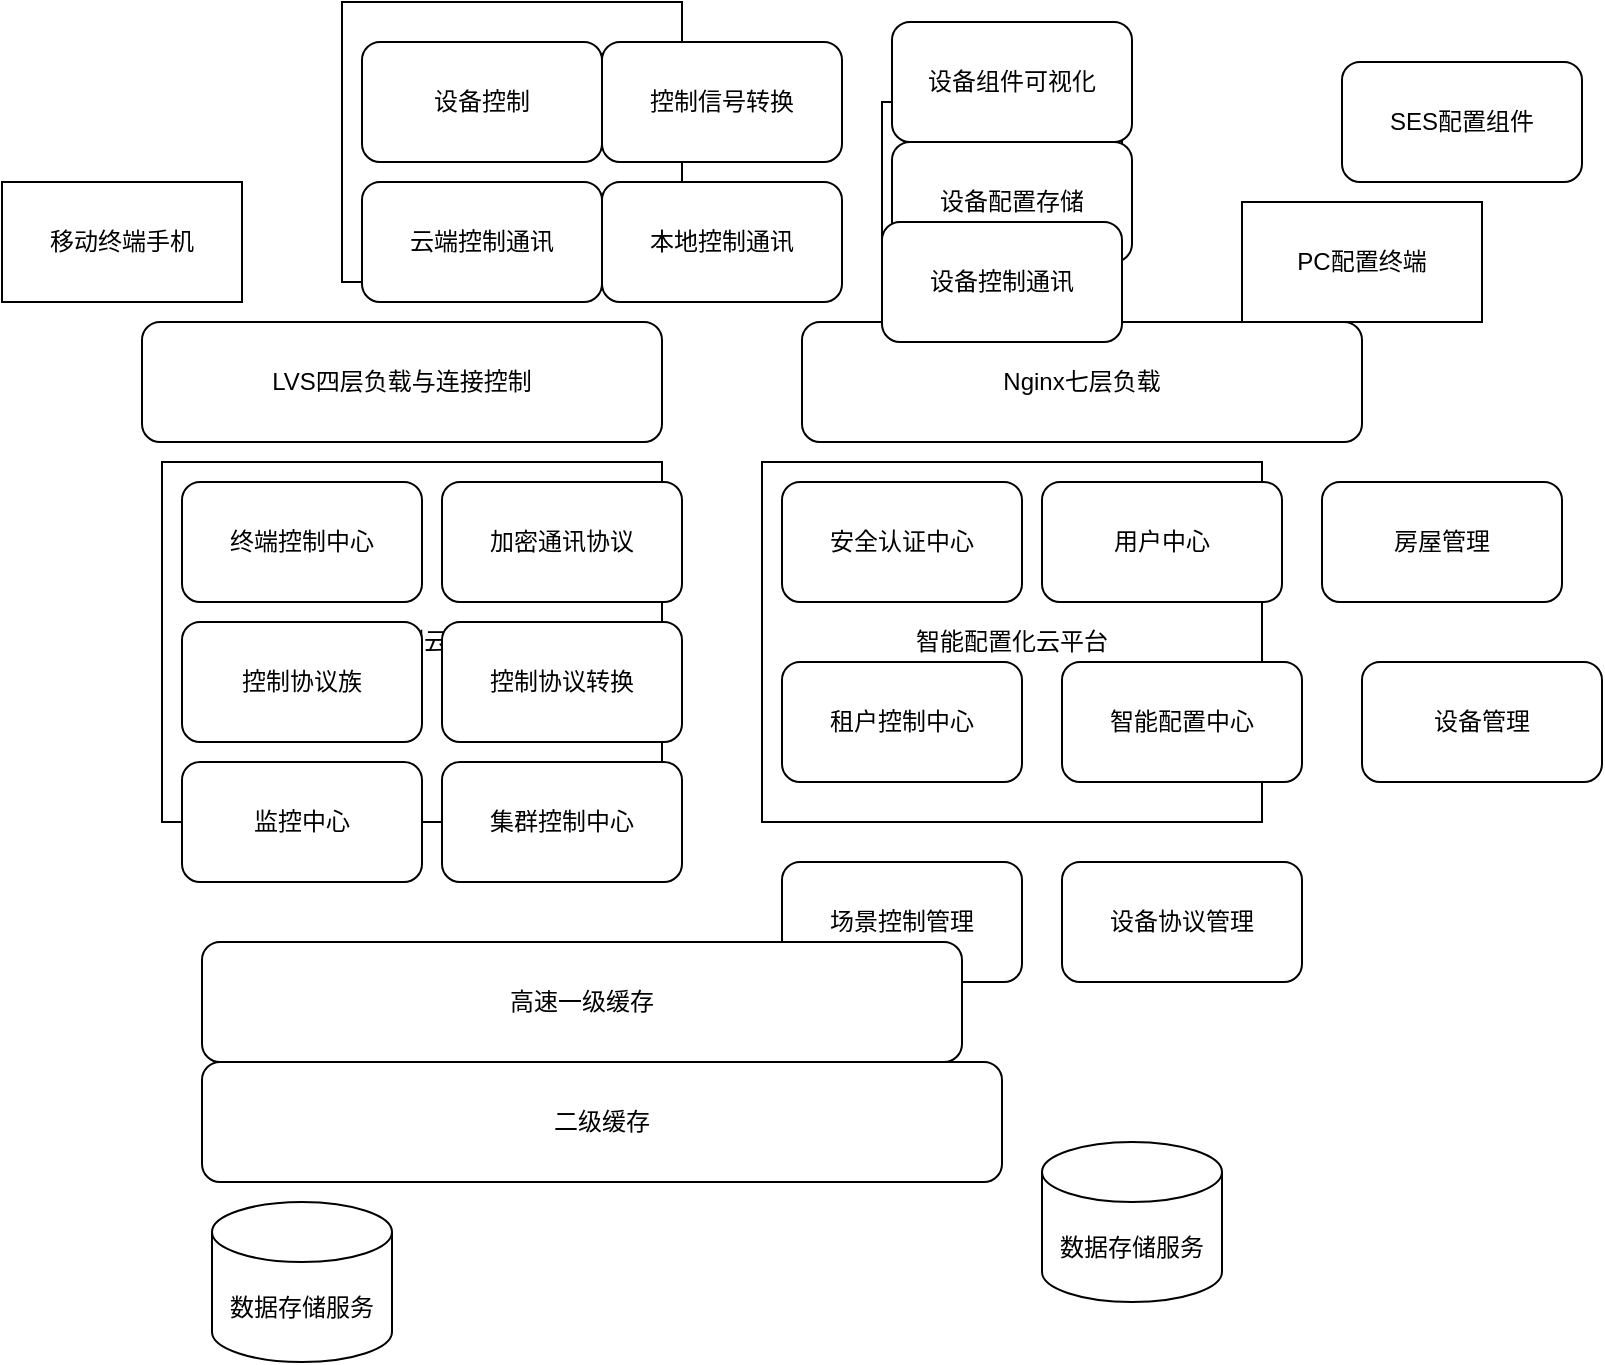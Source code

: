 <mxfile version="16.6.6" type="github">
  <diagram id="1_TYKOrEbgObRacJn4iA" name="Page-1">
    <mxGraphModel dx="946" dy="1790" grid="1" gridSize="10" guides="1" tooltips="1" connect="1" arrows="1" fold="1" page="1" pageScale="1" pageWidth="827" pageHeight="1169" math="0" shadow="0">
      <root>
        <mxCell id="0" />
        <mxCell id="1" parent="0" />
        <mxCell id="QD5GBtbCfy66Qi_0RQ-Y-1" value="智能配置化云平台" style="rounded=0;whiteSpace=wrap;html=1;" vertex="1" parent="1">
          <mxGeometry x="530" y="190" width="250" height="180" as="geometry" />
        </mxCell>
        <mxCell id="QD5GBtbCfy66Qi_0RQ-Y-2" value="智能控制云平台" style="rounded=0;whiteSpace=wrap;html=1;" vertex="1" parent="1">
          <mxGeometry x="230" y="190" width="250" height="180" as="geometry" />
        </mxCell>
        <mxCell id="QD5GBtbCfy66Qi_0RQ-Y-3" value="控制终端大屏" style="rounded=0;whiteSpace=wrap;html=1;" vertex="1" parent="1">
          <mxGeometry x="590" y="10" width="120" height="100" as="geometry" />
        </mxCell>
        <mxCell id="QD5GBtbCfy66Qi_0RQ-Y-4" value="智慧网关" style="rounded=0;whiteSpace=wrap;html=1;" vertex="1" parent="1">
          <mxGeometry x="320" y="-40" width="170" height="140" as="geometry" />
        </mxCell>
        <mxCell id="QD5GBtbCfy66Qi_0RQ-Y-5" value="移动终端手机" style="rounded=0;whiteSpace=wrap;html=1;" vertex="1" parent="1">
          <mxGeometry x="150" y="50" width="120" height="60" as="geometry" />
        </mxCell>
        <mxCell id="QD5GBtbCfy66Qi_0RQ-Y-6" value="PC配置终端" style="rounded=0;whiteSpace=wrap;html=1;" vertex="1" parent="1">
          <mxGeometry x="770" y="60" width="120" height="60" as="geometry" />
        </mxCell>
        <mxCell id="QD5GBtbCfy66Qi_0RQ-Y-7" value="安全认证中心" style="rounded=1;whiteSpace=wrap;html=1;" vertex="1" parent="1">
          <mxGeometry x="540" y="200" width="120" height="60" as="geometry" />
        </mxCell>
        <mxCell id="QD5GBtbCfy66Qi_0RQ-Y-8" value="用户中心" style="rounded=1;whiteSpace=wrap;html=1;" vertex="1" parent="1">
          <mxGeometry x="670" y="200" width="120" height="60" as="geometry" />
        </mxCell>
        <mxCell id="QD5GBtbCfy66Qi_0RQ-Y-9" value="租户控制中心" style="rounded=1;whiteSpace=wrap;html=1;" vertex="1" parent="1">
          <mxGeometry x="540" y="290" width="120" height="60" as="geometry" />
        </mxCell>
        <mxCell id="QD5GBtbCfy66Qi_0RQ-Y-10" value="房屋管理" style="rounded=1;whiteSpace=wrap;html=1;" vertex="1" parent="1">
          <mxGeometry x="810" y="200" width="120" height="60" as="geometry" />
        </mxCell>
        <mxCell id="QD5GBtbCfy66Qi_0RQ-Y-11" value="场景控制管理" style="rounded=1;whiteSpace=wrap;html=1;" vertex="1" parent="1">
          <mxGeometry x="540" y="390" width="120" height="60" as="geometry" />
        </mxCell>
        <mxCell id="QD5GBtbCfy66Qi_0RQ-Y-12" value="设备管理" style="rounded=1;whiteSpace=wrap;html=1;" vertex="1" parent="1">
          <mxGeometry x="830" y="290" width="120" height="60" as="geometry" />
        </mxCell>
        <mxCell id="QD5GBtbCfy66Qi_0RQ-Y-13" value="智能配置中心" style="rounded=1;whiteSpace=wrap;html=1;" vertex="1" parent="1">
          <mxGeometry x="680" y="290" width="120" height="60" as="geometry" />
        </mxCell>
        <mxCell id="QD5GBtbCfy66Qi_0RQ-Y-14" value="设备协议管理" style="rounded=1;whiteSpace=wrap;html=1;" vertex="1" parent="1">
          <mxGeometry x="680" y="390" width="120" height="60" as="geometry" />
        </mxCell>
        <mxCell id="QD5GBtbCfy66Qi_0RQ-Y-15" value="终端控制中心" style="rounded=1;whiteSpace=wrap;html=1;" vertex="1" parent="1">
          <mxGeometry x="240" y="200" width="120" height="60" as="geometry" />
        </mxCell>
        <mxCell id="QD5GBtbCfy66Qi_0RQ-Y-16" value="加密通讯协议" style="rounded=1;whiteSpace=wrap;html=1;" vertex="1" parent="1">
          <mxGeometry x="370" y="200" width="120" height="60" as="geometry" />
        </mxCell>
        <mxCell id="QD5GBtbCfy66Qi_0RQ-Y-17" value="控制协议族" style="rounded=1;whiteSpace=wrap;html=1;" vertex="1" parent="1">
          <mxGeometry x="240" y="270" width="120" height="60" as="geometry" />
        </mxCell>
        <mxCell id="QD5GBtbCfy66Qi_0RQ-Y-18" value="集群控制中心" style="rounded=1;whiteSpace=wrap;html=1;" vertex="1" parent="1">
          <mxGeometry x="370" y="340" width="120" height="60" as="geometry" />
        </mxCell>
        <mxCell id="QD5GBtbCfy66Qi_0RQ-Y-19" value="监控中心" style="rounded=1;whiteSpace=wrap;html=1;" vertex="1" parent="1">
          <mxGeometry x="240" y="340" width="120" height="60" as="geometry" />
        </mxCell>
        <mxCell id="QD5GBtbCfy66Qi_0RQ-Y-20" value="数据存储服务" style="shape=cylinder3;whiteSpace=wrap;html=1;boundedLbl=1;backgroundOutline=1;size=15;" vertex="1" parent="1">
          <mxGeometry x="255" y="560" width="90" height="80" as="geometry" />
        </mxCell>
        <mxCell id="QD5GBtbCfy66Qi_0RQ-Y-21" value="控制协议转换" style="rounded=1;whiteSpace=wrap;html=1;" vertex="1" parent="1">
          <mxGeometry x="370" y="270" width="120" height="60" as="geometry" />
        </mxCell>
        <mxCell id="QD5GBtbCfy66Qi_0RQ-Y-22" value="数据存储服务" style="shape=cylinder3;whiteSpace=wrap;html=1;boundedLbl=1;backgroundOutline=1;size=15;" vertex="1" parent="1">
          <mxGeometry x="670" y="530" width="90" height="80" as="geometry" />
        </mxCell>
        <mxCell id="QD5GBtbCfy66Qi_0RQ-Y-23" value="高速一级缓存" style="rounded=1;whiteSpace=wrap;html=1;" vertex="1" parent="1">
          <mxGeometry x="250" y="430" width="380" height="60" as="geometry" />
        </mxCell>
        <mxCell id="QD5GBtbCfy66Qi_0RQ-Y-24" value="二级缓存" style="rounded=1;whiteSpace=wrap;html=1;" vertex="1" parent="1">
          <mxGeometry x="250" y="490" width="400" height="60" as="geometry" />
        </mxCell>
        <mxCell id="QD5GBtbCfy66Qi_0RQ-Y-25" value="LVS四层负载与连接控制" style="rounded=1;whiteSpace=wrap;html=1;" vertex="1" parent="1">
          <mxGeometry x="220" y="120" width="260" height="60" as="geometry" />
        </mxCell>
        <mxCell id="QD5GBtbCfy66Qi_0RQ-Y-26" value="Nginx七层负载" style="rounded=1;whiteSpace=wrap;html=1;" vertex="1" parent="1">
          <mxGeometry x="550" y="120" width="280" height="60" as="geometry" />
        </mxCell>
        <mxCell id="QD5GBtbCfy66Qi_0RQ-Y-27" value="SES配置组件" style="rounded=1;whiteSpace=wrap;html=1;" vertex="1" parent="1">
          <mxGeometry x="820" y="-10" width="120" height="60" as="geometry" />
        </mxCell>
        <mxCell id="QD5GBtbCfy66Qi_0RQ-Y-28" value="设备控制" style="rounded=1;whiteSpace=wrap;html=1;" vertex="1" parent="1">
          <mxGeometry x="330" y="-20" width="120" height="60" as="geometry" />
        </mxCell>
        <mxCell id="QD5GBtbCfy66Qi_0RQ-Y-29" value="云端控制通讯" style="rounded=1;whiteSpace=wrap;html=1;" vertex="1" parent="1">
          <mxGeometry x="330" y="50" width="120" height="60" as="geometry" />
        </mxCell>
        <mxCell id="QD5GBtbCfy66Qi_0RQ-Y-30" value="控制信号转换" style="rounded=1;whiteSpace=wrap;html=1;" vertex="1" parent="1">
          <mxGeometry x="450" y="-20" width="120" height="60" as="geometry" />
        </mxCell>
        <mxCell id="QD5GBtbCfy66Qi_0RQ-Y-31" value="本地控制通讯" style="rounded=1;whiteSpace=wrap;html=1;" vertex="1" parent="1">
          <mxGeometry x="450" y="50" width="120" height="60" as="geometry" />
        </mxCell>
        <mxCell id="QD5GBtbCfy66Qi_0RQ-Y-32" value="设备组件可视化" style="rounded=1;whiteSpace=wrap;html=1;" vertex="1" parent="1">
          <mxGeometry x="595" y="-30" width="120" height="60" as="geometry" />
        </mxCell>
        <mxCell id="QD5GBtbCfy66Qi_0RQ-Y-33" value="设备配置存储" style="rounded=1;whiteSpace=wrap;html=1;" vertex="1" parent="1">
          <mxGeometry x="595" y="30" width="120" height="60" as="geometry" />
        </mxCell>
        <mxCell id="QD5GBtbCfy66Qi_0RQ-Y-34" value="设备控制通讯" style="rounded=1;whiteSpace=wrap;html=1;" vertex="1" parent="1">
          <mxGeometry x="590" y="70" width="120" height="60" as="geometry" />
        </mxCell>
      </root>
    </mxGraphModel>
  </diagram>
</mxfile>
